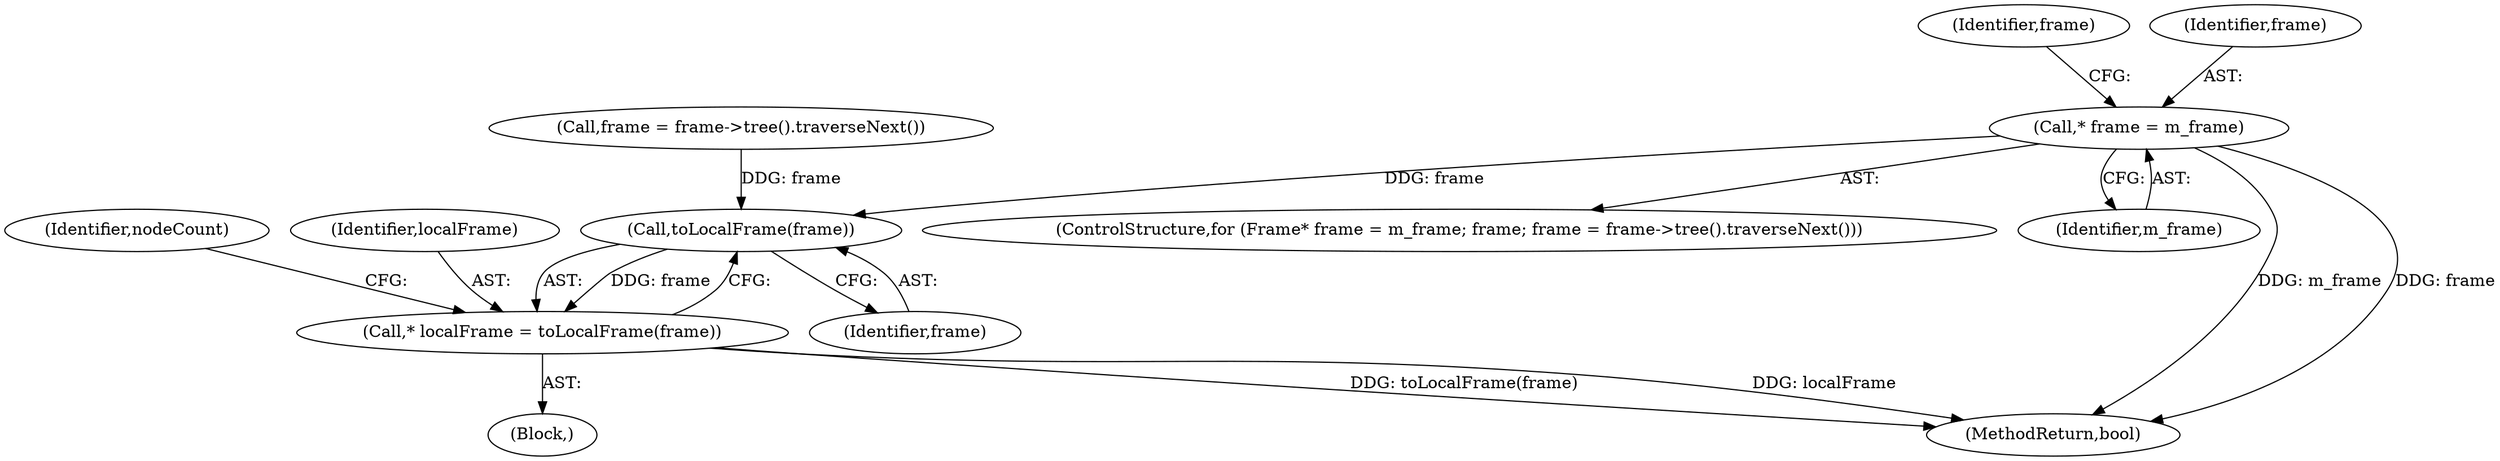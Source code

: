 digraph "0_Chrome_be655fd4fb9ab3291a855a939496111674037a2f_0@pointer" {
"1000116" [label="(Call,* frame = m_frame)"];
"1000130" [label="(Call,toLocalFrame(frame))"];
"1000128" [label="(Call,* localFrame = toLocalFrame(frame))"];
"1000128" [label="(Call,* localFrame = toLocalFrame(frame))"];
"1000114" [label="(ControlStructure,for (Frame* frame = m_frame; frame; frame = frame->tree().traverseNext()))"];
"1000131" [label="(Identifier,frame)"];
"1000120" [label="(Call,frame = frame->tree().traverseNext())"];
"1000133" [label="(Identifier,nodeCount)"];
"1000116" [label="(Call,* frame = m_frame)"];
"1000130" [label="(Call,toLocalFrame(frame))"];
"1000126" [label="(Block,)"];
"1000129" [label="(Identifier,localFrame)"];
"1000118" [label="(Identifier,m_frame)"];
"1000119" [label="(Identifier,frame)"];
"1000187" [label="(MethodReturn,bool)"];
"1000117" [label="(Identifier,frame)"];
"1000116" -> "1000114"  [label="AST: "];
"1000116" -> "1000118"  [label="CFG: "];
"1000117" -> "1000116"  [label="AST: "];
"1000118" -> "1000116"  [label="AST: "];
"1000119" -> "1000116"  [label="CFG: "];
"1000116" -> "1000187"  [label="DDG: m_frame"];
"1000116" -> "1000187"  [label="DDG: frame"];
"1000116" -> "1000130"  [label="DDG: frame"];
"1000130" -> "1000128"  [label="AST: "];
"1000130" -> "1000131"  [label="CFG: "];
"1000131" -> "1000130"  [label="AST: "];
"1000128" -> "1000130"  [label="CFG: "];
"1000130" -> "1000128"  [label="DDG: frame"];
"1000120" -> "1000130"  [label="DDG: frame"];
"1000128" -> "1000126"  [label="AST: "];
"1000129" -> "1000128"  [label="AST: "];
"1000133" -> "1000128"  [label="CFG: "];
"1000128" -> "1000187"  [label="DDG: toLocalFrame(frame)"];
"1000128" -> "1000187"  [label="DDG: localFrame"];
}
